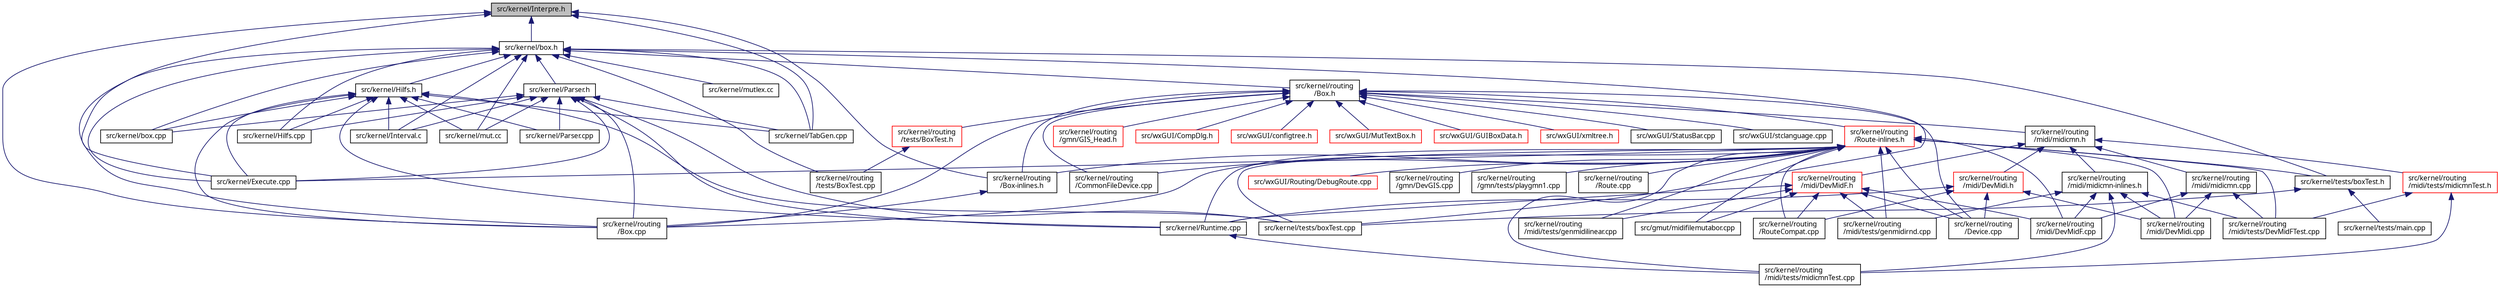 digraph "src/kernel/Interpre.h"
{
  edge [fontname="Sans",fontsize="10",labelfontname="Sans",labelfontsize="10"];
  node [fontname="Sans",fontsize="10",shape=record];
  Node19 [label="src/kernel/Interpre.h",height=0.2,width=0.4,color="black", fillcolor="grey75", style="filled", fontcolor="black"];
  Node19 -> Node20 [dir="back",color="midnightblue",fontsize="10",style="solid",fontname="Sans"];
  Node20 [label="src/kernel/box.h",height=0.2,width=0.4,color="black", fillcolor="white", style="filled",URL="$dc/d19/box_8h.html",tooltip="Description: Collect all properties, which are used by boxes. "];
  Node20 -> Node21 [dir="back",color="midnightblue",fontsize="10",style="solid",fontname="Sans"];
  Node21 [label="src/kernel/routing\l/Box.h",height=0.2,width=0.4,color="black", fillcolor="white", style="filled",URL="$de/d0f/Box_8h.html",tooltip="Mutabor Box for C++. "];
  Node21 -> Node22 [dir="back",color="midnightblue",fontsize="10",style="solid",fontname="Sans"];
  Node22 [label="src/kernel/routing\l/midi/midicmn.h",height=0.2,width=0.4,color="black", fillcolor="white", style="filled",URL="$de/d21/midicmn_8h.html"];
  Node22 -> Node23 [dir="back",color="midnightblue",fontsize="10",style="solid",fontname="Sans"];
  Node23 [label="src/kernel/routing\l/midi/DevMidF.h",height=0.2,width=0.4,color="red", fillcolor="white", style="filled",URL="$da/d3c/DevMidF_8h.html"];
  Node23 -> Node24 [dir="back",color="midnightblue",fontsize="10",style="solid",fontname="Sans"];
  Node24 [label="src/gmut/midifilemutabor.cpp",height=0.2,width=0.4,color="black", fillcolor="white", style="filled",URL="$d1/d0d/midifilemutabor_8cpp.html"];
  Node23 -> Node25 [dir="back",color="midnightblue",fontsize="10",style="solid",fontname="Sans"];
  Node25 [label="src/kernel/routing\l/Device.cpp",height=0.2,width=0.4,color="black", fillcolor="white", style="filled",URL="$d2/dc0/Device_8cpp.html",tooltip="Devices for routing. "];
  Node23 -> Node26 [dir="back",color="midnightblue",fontsize="10",style="solid",fontname="Sans"];
  Node26 [label="src/kernel/routing\l/midi/DevMidF.cpp",height=0.2,width=0.4,color="black", fillcolor="white", style="filled",URL="$d0/d6b/DevMidF_8cpp.html",tooltip="MIDI-File as device. "];
  Node23 -> Node30 [dir="back",color="midnightblue",fontsize="10",style="solid",fontname="Sans"];
  Node30 [label="src/kernel/routing\l/midi/tests/genmidilinear.cpp",height=0.2,width=0.4,color="black", fillcolor="white", style="filled",URL="$db/dd6/genmidilinear_8cpp.html"];
  Node23 -> Node31 [dir="back",color="midnightblue",fontsize="10",style="solid",fontname="Sans"];
  Node31 [label="src/kernel/routing\l/midi/tests/genmidirnd.cpp",height=0.2,width=0.4,color="black", fillcolor="white", style="filled",URL="$dd/d2d/genmidirnd_8cpp.html"];
  Node23 -> Node32 [dir="back",color="midnightblue",fontsize="10",style="solid",fontname="Sans"];
  Node32 [label="src/kernel/Runtime.cpp",height=0.2,width=0.4,color="black", fillcolor="white", style="filled",URL="$db/d80/Runtime_8cpp.html"];
  Node32 -> Node33 [dir="back",color="midnightblue",fontsize="10",style="solid",fontname="Sans"];
  Node33 [label="src/kernel/routing\l/midi/tests/midicmnTest.cpp",height=0.2,width=0.4,color="black", fillcolor="white", style="filled",URL="$d8/d59/midicmnTest_8cpp.html"];
  Node23 -> Node36 [dir="back",color="midnightblue",fontsize="10",style="solid",fontname="Sans"];
  Node36 [label="src/kernel/routing\l/RouteCompat.cpp",height=0.2,width=0.4,color="black", fillcolor="white", style="filled",URL="$dd/db8/RouteCompat_8cpp.html",tooltip="Routing. "];
  Node22 -> Node95 [dir="back",color="midnightblue",fontsize="10",style="solid",fontname="Sans"];
  Node95 [label="src/kernel/routing\l/midi/DevMidi.h",height=0.2,width=0.4,color="red", fillcolor="white", style="filled",URL="$d4/da2/DevMidi_8h.html",tooltip="Classes for midi port. "];
  Node95 -> Node25 [dir="back",color="midnightblue",fontsize="10",style="solid",fontname="Sans"];
  Node95 -> Node96 [dir="back",color="midnightblue",fontsize="10",style="solid",fontname="Sans"];
  Node96 [label="src/kernel/routing\l/midi/DevMidi.cpp",height=0.2,width=0.4,color="black", fillcolor="white", style="filled",URL="$df/d8f/DevMidi_8cpp.html",tooltip="Midi Port IO (Mutabor layer) "];
  Node95 -> Node32 [dir="back",color="midnightblue",fontsize="10",style="solid",fontname="Sans"];
  Node95 -> Node36 [dir="back",color="midnightblue",fontsize="10",style="solid",fontname="Sans"];
  Node22 -> Node99 [dir="back",color="midnightblue",fontsize="10",style="solid",fontname="Sans"];
  Node99 [label="src/kernel/routing\l/midi/midicmn-inlines.h",height=0.2,width=0.4,color="black", fillcolor="white", style="filled",URL="$d9/d34/midicmn-inlines_8h.html"];
  Node99 -> Node26 [dir="back",color="midnightblue",fontsize="10",style="solid",fontname="Sans"];
  Node99 -> Node96 [dir="back",color="midnightblue",fontsize="10",style="solid",fontname="Sans"];
  Node99 -> Node28 [dir="back",color="midnightblue",fontsize="10",style="solid",fontname="Sans"];
  Node28 [label="src/kernel/routing\l/midi/tests/DevMidFTest.cpp",height=0.2,width=0.4,color="black", fillcolor="white", style="filled",URL="$d9/d99/DevMidFTest_8cpp.html"];
  Node99 -> Node31 [dir="back",color="midnightblue",fontsize="10",style="solid",fontname="Sans"];
  Node99 -> Node33 [dir="back",color="midnightblue",fontsize="10",style="solid",fontname="Sans"];
  Node22 -> Node100 [dir="back",color="midnightblue",fontsize="10",style="solid",fontname="Sans"];
  Node100 [label="src/kernel/routing\l/midi/midicmn.cpp",height=0.2,width=0.4,color="black", fillcolor="white", style="filled",URL="$d3/d0f/midicmn_8cpp.html"];
  Node100 -> Node26 [dir="back",color="midnightblue",fontsize="10",style="solid",fontname="Sans"];
  Node100 -> Node96 [dir="back",color="midnightblue",fontsize="10",style="solid",fontname="Sans"];
  Node100 -> Node28 [dir="back",color="midnightblue",fontsize="10",style="solid",fontname="Sans"];
  Node22 -> Node101 [dir="back",color="midnightblue",fontsize="10",style="solid",fontname="Sans"];
  Node101 [label="src/kernel/routing\l/midi/tests/midicmnTest.h",height=0.2,width=0.4,color="red", fillcolor="white", style="filled",URL="$dd/d56/midicmnTest_8h.html"];
  Node101 -> Node28 [dir="back",color="midnightblue",fontsize="10",style="solid",fontname="Sans"];
  Node101 -> Node33 [dir="back",color="midnightblue",fontsize="10",style="solid",fontname="Sans"];
  Node21 -> Node102 [dir="back",color="midnightblue",fontsize="10",style="solid",fontname="Sans"];
  Node102 [label="src/kernel/routing\l/Route-inlines.h",height=0.2,width=0.4,color="red", fillcolor="white", style="filled",URL="$d2/d2c/Route-inlines_8h.html"];
  Node102 -> Node24 [dir="back",color="midnightblue",fontsize="10",style="solid",fontname="Sans"];
  Node102 -> Node103 [dir="back",color="midnightblue",fontsize="10",style="solid",fontname="Sans"];
  Node103 [label="src/kernel/Execute.cpp",height=0.2,width=0.4,color="black", fillcolor="white", style="filled",URL="$df/d23/Execute_8cpp.html"];
  Node102 -> Node104 [dir="back",color="midnightblue",fontsize="10",style="solid",fontname="Sans"];
  Node104 [label="src/kernel/routing\l/Box-inlines.h",height=0.2,width=0.4,color="black", fillcolor="white", style="filled",URL="$d6/d9a/Box-inlines_8h.html"];
  Node104 -> Node105 [dir="back",color="midnightblue",fontsize="10",style="solid",fontname="Sans"];
  Node105 [label="src/kernel/routing\l/Box.cpp",height=0.2,width=0.4,color="black", fillcolor="white", style="filled",URL="$dd/dc6/Box_8cpp.html",tooltip="Devices for routing. "];
  Node102 -> Node105 [dir="back",color="midnightblue",fontsize="10",style="solid",fontname="Sans"];
  Node102 -> Node106 [dir="back",color="midnightblue",fontsize="10",style="solid",fontname="Sans"];
  Node106 [label="src/kernel/routing\l/CommonFileDevice.cpp",height=0.2,width=0.4,color="black", fillcolor="white", style="filled",URL="$dc/d72/CommonFileDevice_8cpp.html"];
  Node102 -> Node66 [dir="back",color="midnightblue",fontsize="10",style="solid",fontname="Sans"];
  Node66 [label="src/wxGUI/Routing/DebugRoute.cpp",height=0.2,width=0.4,color="red", fillcolor="white", style="filled",URL="$dc/de8/wxGUI_2Routing_2DebugRoute_8cpp.html",tooltip="Debug functions for routing system. "];
  Node102 -> Node25 [dir="back",color="midnightblue",fontsize="10",style="solid",fontname="Sans"];
  Node102 -> Node107 [dir="back",color="midnightblue",fontsize="10",style="solid",fontname="Sans"];
  Node107 [label="src/kernel/routing\l/gmn/DevGIS.cpp",height=0.2,width=0.4,color="black", fillcolor="white", style="filled",URL="$db/d78/DevGIS_8cpp.html",tooltip="GUIDO Music Notation file. "];
  Node102 -> Node108 [dir="back",color="midnightblue",fontsize="10",style="solid",fontname="Sans"];
  Node108 [label="src/kernel/routing\l/gmn/tests/playgmn1.cpp",height=0.2,width=0.4,color="black", fillcolor="white", style="filled",URL="$d3/d06/playgmn1_8cpp.html"];
  Node102 -> Node26 [dir="back",color="midnightblue",fontsize="10",style="solid",fontname="Sans"];
  Node102 -> Node96 [dir="back",color="midnightblue",fontsize="10",style="solid",fontname="Sans"];
  Node102 -> Node28 [dir="back",color="midnightblue",fontsize="10",style="solid",fontname="Sans"];
  Node102 -> Node30 [dir="back",color="midnightblue",fontsize="10",style="solid",fontname="Sans"];
  Node102 -> Node31 [dir="back",color="midnightblue",fontsize="10",style="solid",fontname="Sans"];
  Node102 -> Node33 [dir="back",color="midnightblue",fontsize="10",style="solid",fontname="Sans"];
  Node102 -> Node32 [dir="back",color="midnightblue",fontsize="10",style="solid",fontname="Sans"];
  Node102 -> Node109 [dir="back",color="midnightblue",fontsize="10",style="solid",fontname="Sans"];
  Node109 [label="src/kernel/routing\l/Route.cpp",height=0.2,width=0.4,color="black", fillcolor="white", style="filled",URL="$d8/dfb/Route_8cpp.html",tooltip="Routing. "];
  Node102 -> Node36 [dir="back",color="midnightblue",fontsize="10",style="solid",fontname="Sans"];
  Node102 -> Node113 [dir="back",color="midnightblue",fontsize="10",style="solid",fontname="Sans"];
  Node113 [label="src/kernel/tests/boxTest.h",height=0.2,width=0.4,color="black", fillcolor="white", style="filled",URL="$dc/d2f/boxTest_8h.html"];
  Node113 -> Node114 [dir="back",color="midnightblue",fontsize="10",style="solid",fontname="Sans"];
  Node114 [label="src/kernel/tests/boxTest.cpp",height=0.2,width=0.4,color="black", fillcolor="white", style="filled",URL="$d1/da7/boxTest_8cpp.html"];
  Node113 -> Node115 [dir="back",color="midnightblue",fontsize="10",style="solid",fontname="Sans"];
  Node115 [label="src/kernel/tests/main.cpp",height=0.2,width=0.4,color="black", fillcolor="white", style="filled",URL="$d5/dd0/kernel_2tests_2main_8cpp.html",tooltip="cppunit main program "];
  Node102 -> Node114 [dir="back",color="midnightblue",fontsize="10",style="solid",fontname="Sans"];
  Node21 -> Node104 [dir="back",color="midnightblue",fontsize="10",style="solid",fontname="Sans"];
  Node21 -> Node105 [dir="back",color="midnightblue",fontsize="10",style="solid",fontname="Sans"];
  Node21 -> Node106 [dir="back",color="midnightblue",fontsize="10",style="solid",fontname="Sans"];
  Node21 -> Node117 [dir="back",color="midnightblue",fontsize="10",style="solid",fontname="Sans"];
  Node117 [label="src/kernel/routing\l/gmn/GIS_Head.h",height=0.2,width=0.4,color="red", fillcolor="white", style="filled",URL="$d1/db5/GIS__Head_8h.html",tooltip="Description. "];
  Node21 -> Node25 [dir="back",color="midnightblue",fontsize="10",style="solid",fontname="Sans"];
  Node21 -> Node121 [dir="back",color="midnightblue",fontsize="10",style="solid",fontname="Sans"];
  Node121 [label="src/kernel/routing\l/tests/BoxTest.h",height=0.2,width=0.4,color="red", fillcolor="white", style="filled",URL="$df/d01/BoxTest_8h.html"];
  Node121 -> Node122 [dir="back",color="midnightblue",fontsize="10",style="solid",fontname="Sans"];
  Node122 [label="src/kernel/routing\l/tests/BoxTest.cpp",height=0.2,width=0.4,color="black", fillcolor="white", style="filled",URL="$db/d0a/BoxTest_8cpp.html"];
  Node21 -> Node123 [dir="back",color="midnightblue",fontsize="10",style="solid",fontname="Sans"];
  Node123 [label="src/wxGUI/CompDlg.h",height=0.2,width=0.4,color="red", fillcolor="white", style="filled",URL="$d4/d7c/CompDlg_8h.html",tooltip="Compilation dialog box. "];
  Node21 -> Node125 [dir="back",color="midnightblue",fontsize="10",style="solid",fontname="Sans"];
  Node125 [label="src/wxGUI/configtree.h",height=0.2,width=0.4,color="red", fillcolor="white", style="filled",URL="$d5/d6b/configtree_8h.html"];
  Node21 -> Node127 [dir="back",color="midnightblue",fontsize="10",style="solid",fontname="Sans"];
  Node127 [label="src/wxGUI/MutTextBox.h",height=0.2,width=0.4,color="red", fillcolor="white", style="filled",URL="$de/d3b/MutTextBox_8h.html",tooltip="Textbox for Lists. "];
  Node21 -> Node130 [dir="back",color="midnightblue",fontsize="10",style="solid",fontname="Sans"];
  Node130 [label="src/wxGUI/GUIBoxData.h",height=0.2,width=0.4,color="red", fillcolor="white", style="filled",URL="$d5/df7/GUIBoxData_8h.html"];
  Node21 -> Node131 [dir="back",color="midnightblue",fontsize="10",style="solid",fontname="Sans"];
  Node131 [label="src/wxGUI/xmltree.h",height=0.2,width=0.4,color="red", fillcolor="white", style="filled",URL="$d8/d53/xmltree_8h.html"];
  Node21 -> Node133 [dir="back",color="midnightblue",fontsize="10",style="solid",fontname="Sans"];
  Node133 [label="src/wxGUI/StatusBar.cpp",height=0.2,width=0.4,color="black", fillcolor="white", style="filled",URL="$d5/de4/StatusBar_8cpp.html"];
  Node21 -> Node134 [dir="back",color="midnightblue",fontsize="10",style="solid",fontname="Sans"];
  Node134 [label="src/wxGUI/stclanguage.cpp",height=0.2,width=0.4,color="black", fillcolor="white", style="filled",URL="$dc/d0c/stclanguage_8cpp.html"];
  Node20 -> Node135 [dir="back",color="midnightblue",fontsize="10",style="solid",fontname="Sans"];
  Node135 [label="src/kernel/box.cpp",height=0.2,width=0.4,color="black", fillcolor="white", style="filled",URL="$d1/dce/box_8cpp.html",tooltip="Box data structures and management functions. "];
  Node20 -> Node136 [dir="back",color="midnightblue",fontsize="10",style="solid",fontname="Sans"];
  Node136 [label="src/kernel/Parser.h",height=0.2,width=0.4,color="black", fillcolor="white", style="filled",URL="$d6/d0c/Parser_8h.html"];
  Node136 -> Node135 [dir="back",color="midnightblue",fontsize="10",style="solid",fontname="Sans"];
  Node136 -> Node103 [dir="back",color="midnightblue",fontsize="10",style="solid",fontname="Sans"];
  Node136 -> Node137 [dir="back",color="midnightblue",fontsize="10",style="solid",fontname="Sans"];
  Node137 [label="src/kernel/Hilfs.cpp",height=0.2,width=0.4,color="black", fillcolor="white", style="filled",URL="$da/d02/Hilfs_8cpp.html",tooltip="Heap management. "];
  Node136 -> Node138 [dir="back",color="midnightblue",fontsize="10",style="solid",fontname="Sans"];
  Node138 [label="src/kernel/Interval.c",height=0.2,width=0.4,color="black", fillcolor="white", style="filled",URL="$d2/de4/Interval_8c.html",tooltip="Interval calculations. "];
  Node136 -> Node139 [dir="back",color="midnightblue",fontsize="10",style="solid",fontname="Sans"];
  Node139 [label="src/kernel/mut.cc",height=0.2,width=0.4,color="black", fillcolor="white", style="filled",URL="$df/d33/mut_8cc.html"];
  Node136 -> Node140 [dir="back",color="midnightblue",fontsize="10",style="solid",fontname="Sans"];
  Node140 [label="src/kernel/Parser.cpp",height=0.2,width=0.4,color="black", fillcolor="white", style="filled",URL="$dc/df5/Parser_8cpp.html",tooltip="Some additional data for the parser. "];
  Node136 -> Node105 [dir="back",color="midnightblue",fontsize="10",style="solid",fontname="Sans"];
  Node136 -> Node32 [dir="back",color="midnightblue",fontsize="10",style="solid",fontname="Sans"];
  Node136 -> Node141 [dir="back",color="midnightblue",fontsize="10",style="solid",fontname="Sans"];
  Node141 [label="src/kernel/TabGen.cpp",height=0.2,width=0.4,color="black", fillcolor="white", style="filled",URL="$d3/da0/TabGen_8cpp.html",tooltip="Table generator. "];
  Node136 -> Node114 [dir="back",color="midnightblue",fontsize="10",style="solid",fontname="Sans"];
  Node20 -> Node142 [dir="back",color="midnightblue",fontsize="10",style="solid",fontname="Sans"];
  Node142 [label="src/kernel/Hilfs.h",height=0.2,width=0.4,color="black", fillcolor="white", style="filled",URL="$d2/d32/Hilfs_8h.html",tooltip="Description. "];
  Node142 -> Node135 [dir="back",color="midnightblue",fontsize="10",style="solid",fontname="Sans"];
  Node142 -> Node103 [dir="back",color="midnightblue",fontsize="10",style="solid",fontname="Sans"];
  Node142 -> Node137 [dir="back",color="midnightblue",fontsize="10",style="solid",fontname="Sans"];
  Node142 -> Node138 [dir="back",color="midnightblue",fontsize="10",style="solid",fontname="Sans"];
  Node142 -> Node139 [dir="back",color="midnightblue",fontsize="10",style="solid",fontname="Sans"];
  Node142 -> Node140 [dir="back",color="midnightblue",fontsize="10",style="solid",fontname="Sans"];
  Node142 -> Node105 [dir="back",color="midnightblue",fontsize="10",style="solid",fontname="Sans"];
  Node142 -> Node32 [dir="back",color="midnightblue",fontsize="10",style="solid",fontname="Sans"];
  Node142 -> Node141 [dir="back",color="midnightblue",fontsize="10",style="solid",fontname="Sans"];
  Node142 -> Node114 [dir="back",color="midnightblue",fontsize="10",style="solid",fontname="Sans"];
  Node20 -> Node103 [dir="back",color="midnightblue",fontsize="10",style="solid",fontname="Sans"];
  Node20 -> Node137 [dir="back",color="midnightblue",fontsize="10",style="solid",fontname="Sans"];
  Node20 -> Node138 [dir="back",color="midnightblue",fontsize="10",style="solid",fontname="Sans"];
  Node20 -> Node139 [dir="back",color="midnightblue",fontsize="10",style="solid",fontname="Sans"];
  Node20 -> Node143 [dir="back",color="midnightblue",fontsize="10",style="solid",fontname="Sans"];
  Node143 [label="src/kernel/mutlex.cc",height=0.2,width=0.4,color="black", fillcolor="white", style="filled",URL="$d0/dc8/mutlex_8cc.html"];
  Node20 -> Node105 [dir="back",color="midnightblue",fontsize="10",style="solid",fontname="Sans"];
  Node20 -> Node122 [dir="back",color="midnightblue",fontsize="10",style="solid",fontname="Sans"];
  Node20 -> Node141 [dir="back",color="midnightblue",fontsize="10",style="solid",fontname="Sans"];
  Node20 -> Node114 [dir="back",color="midnightblue",fontsize="10",style="solid",fontname="Sans"];
  Node20 -> Node113 [dir="back",color="midnightblue",fontsize="10",style="solid",fontname="Sans"];
  Node19 -> Node103 [dir="back",color="midnightblue",fontsize="10",style="solid",fontname="Sans"];
  Node19 -> Node104 [dir="back",color="midnightblue",fontsize="10",style="solid",fontname="Sans"];
  Node19 -> Node105 [dir="back",color="midnightblue",fontsize="10",style="solid",fontname="Sans"];
  Node19 -> Node141 [dir="back",color="midnightblue",fontsize="10",style="solid",fontname="Sans"];
}
